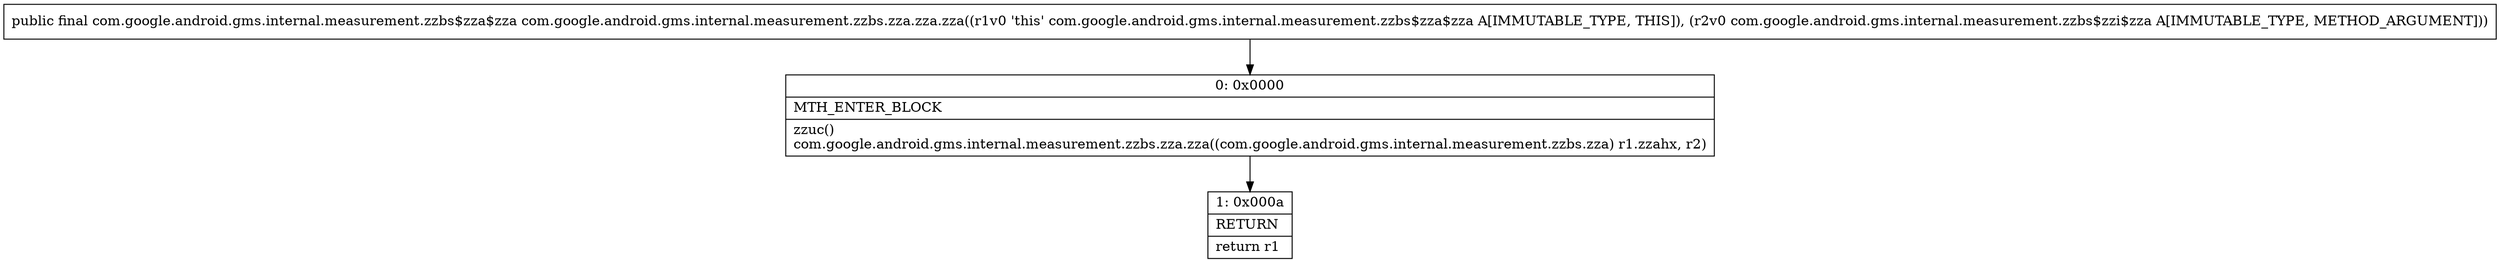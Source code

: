 digraph "CFG forcom.google.android.gms.internal.measurement.zzbs.zza.zza.zza(Lcom\/google\/android\/gms\/internal\/measurement\/zzbs$zzi$zza;)Lcom\/google\/android\/gms\/internal\/measurement\/zzbs$zza$zza;" {
Node_0 [shape=record,label="{0\:\ 0x0000|MTH_ENTER_BLOCK\l|zzuc()\lcom.google.android.gms.internal.measurement.zzbs.zza.zza((com.google.android.gms.internal.measurement.zzbs.zza) r1.zzahx, r2)\l}"];
Node_1 [shape=record,label="{1\:\ 0x000a|RETURN\l|return r1\l}"];
MethodNode[shape=record,label="{public final com.google.android.gms.internal.measurement.zzbs$zza$zza com.google.android.gms.internal.measurement.zzbs.zza.zza.zza((r1v0 'this' com.google.android.gms.internal.measurement.zzbs$zza$zza A[IMMUTABLE_TYPE, THIS]), (r2v0 com.google.android.gms.internal.measurement.zzbs$zzi$zza A[IMMUTABLE_TYPE, METHOD_ARGUMENT])) }"];
MethodNode -> Node_0;
Node_0 -> Node_1;
}

